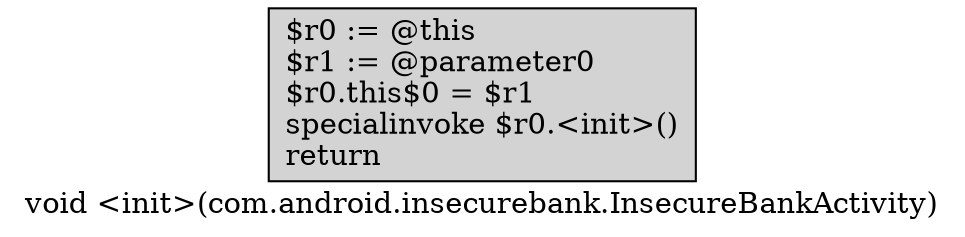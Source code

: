 digraph "void <init>(com.android.insecurebank.InsecureBankActivity)" {
    label="void <init>(com.android.insecurebank.InsecureBankActivity)";
    node [shape=box];
    "0" [style=filled,fillcolor=gray,style=filled,fillcolor=lightgray,label="$r0 := @this\l$r1 := @parameter0\l$r0.this$0 = $r1\lspecialinvoke $r0.<init>()\lreturn\l",];
}
